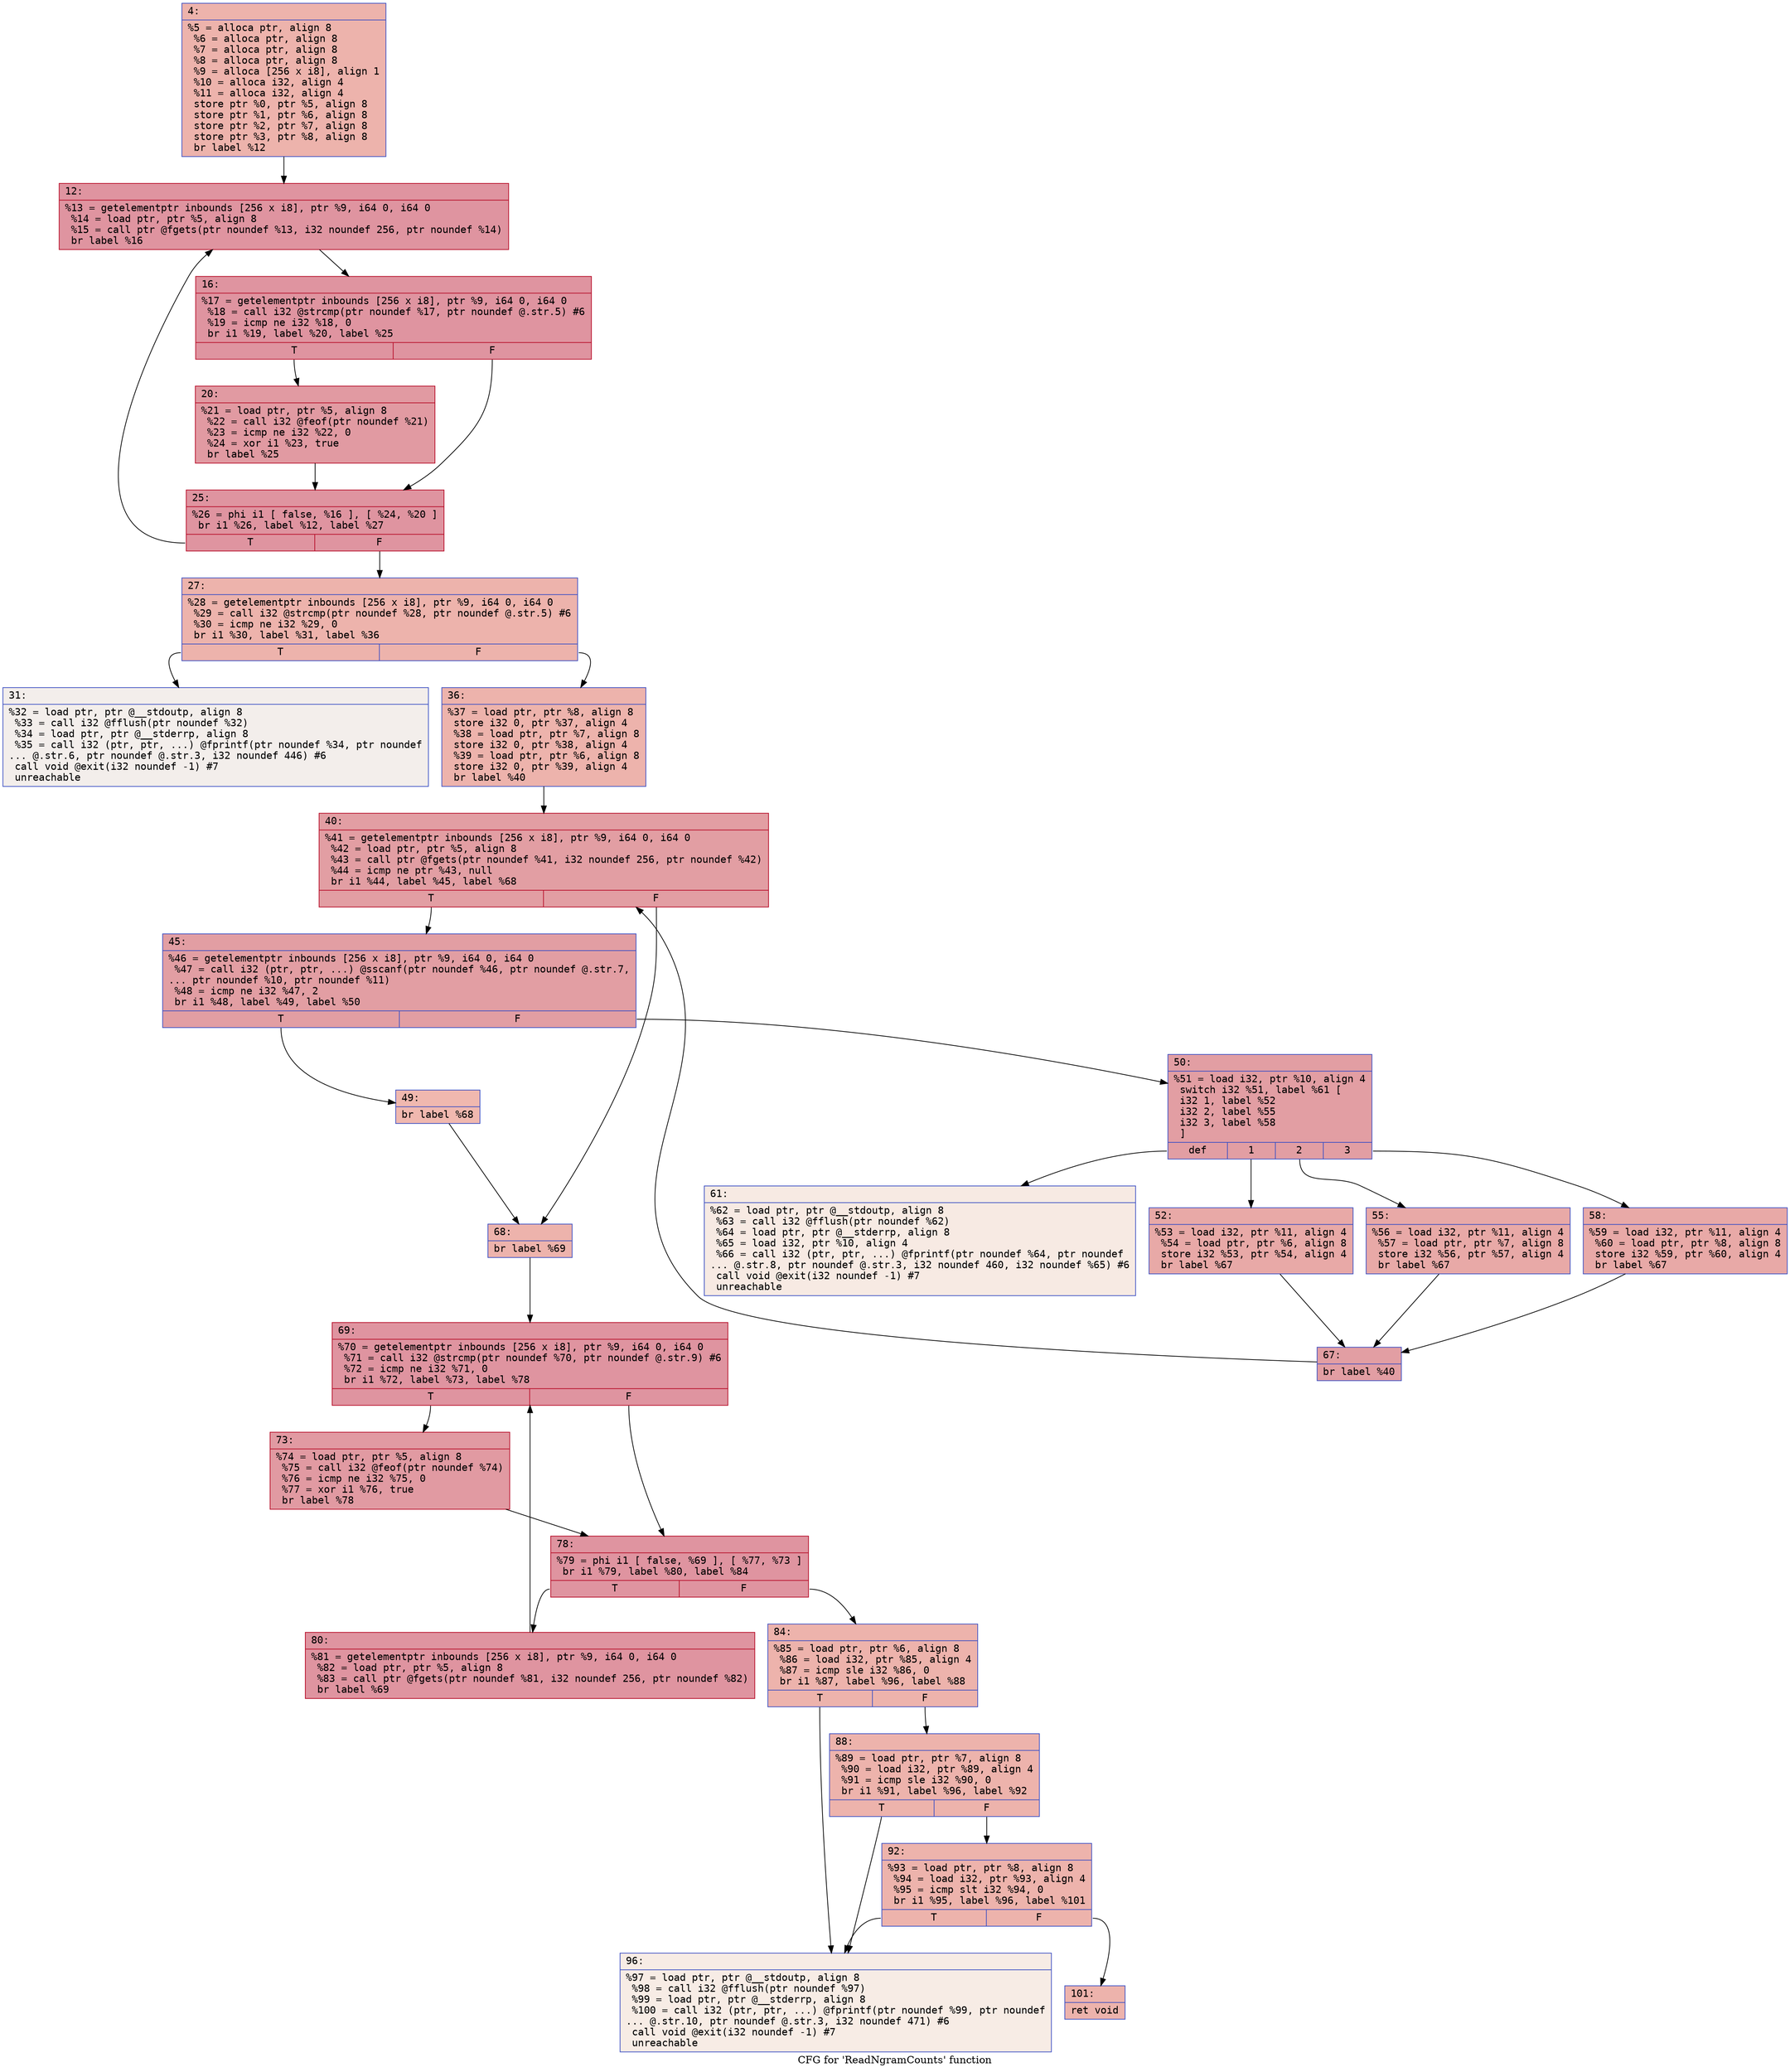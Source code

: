 digraph "CFG for 'ReadNgramCounts' function" {
	label="CFG for 'ReadNgramCounts' function";

	Node0x600001037930 [shape=record,color="#3d50c3ff", style=filled, fillcolor="#d6524470" fontname="Courier",label="{4:\l|  %5 = alloca ptr, align 8\l  %6 = alloca ptr, align 8\l  %7 = alloca ptr, align 8\l  %8 = alloca ptr, align 8\l  %9 = alloca [256 x i8], align 1\l  %10 = alloca i32, align 4\l  %11 = alloca i32, align 4\l  store ptr %0, ptr %5, align 8\l  store ptr %1, ptr %6, align 8\l  store ptr %2, ptr %7, align 8\l  store ptr %3, ptr %8, align 8\l  br label %12\l}"];
	Node0x600001037930 -> Node0x600001037980[tooltip="4 -> 12\nProbability 100.00%" ];
	Node0x600001037980 [shape=record,color="#b70d28ff", style=filled, fillcolor="#b70d2870" fontname="Courier",label="{12:\l|  %13 = getelementptr inbounds [256 x i8], ptr %9, i64 0, i64 0\l  %14 = load ptr, ptr %5, align 8\l  %15 = call ptr @fgets(ptr noundef %13, i32 noundef 256, ptr noundef %14)\l  br label %16\l}"];
	Node0x600001037980 -> Node0x6000010379d0[tooltip="12 -> 16\nProbability 100.00%" ];
	Node0x6000010379d0 [shape=record,color="#b70d28ff", style=filled, fillcolor="#b70d2870" fontname="Courier",label="{16:\l|  %17 = getelementptr inbounds [256 x i8], ptr %9, i64 0, i64 0\l  %18 = call i32 @strcmp(ptr noundef %17, ptr noundef @.str.5) #6\l  %19 = icmp ne i32 %18, 0\l  br i1 %19, label %20, label %25\l|{<s0>T|<s1>F}}"];
	Node0x6000010379d0:s0 -> Node0x600001037a20[tooltip="16 -> 20\nProbability 62.50%" ];
	Node0x6000010379d0:s1 -> Node0x600001037a70[tooltip="16 -> 25\nProbability 37.50%" ];
	Node0x600001037a20 [shape=record,color="#b70d28ff", style=filled, fillcolor="#bb1b2c70" fontname="Courier",label="{20:\l|  %21 = load ptr, ptr %5, align 8\l  %22 = call i32 @feof(ptr noundef %21)\l  %23 = icmp ne i32 %22, 0\l  %24 = xor i1 %23, true\l  br label %25\l}"];
	Node0x600001037a20 -> Node0x600001037a70[tooltip="20 -> 25\nProbability 100.00%" ];
	Node0x600001037a70 [shape=record,color="#b70d28ff", style=filled, fillcolor="#b70d2870" fontname="Courier",label="{25:\l|  %26 = phi i1 [ false, %16 ], [ %24, %20 ]\l  br i1 %26, label %12, label %27\l|{<s0>T|<s1>F}}"];
	Node0x600001037a70:s0 -> Node0x600001037980[tooltip="25 -> 12\nProbability 96.88%" ];
	Node0x600001037a70:s1 -> Node0x600001037ac0[tooltip="25 -> 27\nProbability 3.12%" ];
	Node0x600001037ac0 [shape=record,color="#3d50c3ff", style=filled, fillcolor="#d6524470" fontname="Courier",label="{27:\l|  %28 = getelementptr inbounds [256 x i8], ptr %9, i64 0, i64 0\l  %29 = call i32 @strcmp(ptr noundef %28, ptr noundef @.str.5) #6\l  %30 = icmp ne i32 %29, 0\l  br i1 %30, label %31, label %36\l|{<s0>T|<s1>F}}"];
	Node0x600001037ac0:s0 -> Node0x600001037b10[tooltip="27 -> 31\nProbability 0.00%" ];
	Node0x600001037ac0:s1 -> Node0x600001037b60[tooltip="27 -> 36\nProbability 100.00%" ];
	Node0x600001037b10 [shape=record,color="#3d50c3ff", style=filled, fillcolor="#e5d8d170" fontname="Courier",label="{31:\l|  %32 = load ptr, ptr @__stdoutp, align 8\l  %33 = call i32 @fflush(ptr noundef %32)\l  %34 = load ptr, ptr @__stderrp, align 8\l  %35 = call i32 (ptr, ptr, ...) @fprintf(ptr noundef %34, ptr noundef\l... @.str.6, ptr noundef @.str.3, i32 noundef 446) #6\l  call void @exit(i32 noundef -1) #7\l  unreachable\l}"];
	Node0x600001037b60 [shape=record,color="#3d50c3ff", style=filled, fillcolor="#d6524470" fontname="Courier",label="{36:\l|  %37 = load ptr, ptr %8, align 8\l  store i32 0, ptr %37, align 4\l  %38 = load ptr, ptr %7, align 8\l  store i32 0, ptr %38, align 4\l  %39 = load ptr, ptr %6, align 8\l  store i32 0, ptr %39, align 4\l  br label %40\l}"];
	Node0x600001037b60 -> Node0x600001037bb0[tooltip="36 -> 40\nProbability 100.00%" ];
	Node0x600001037bb0 [shape=record,color="#b70d28ff", style=filled, fillcolor="#be242e70" fontname="Courier",label="{40:\l|  %41 = getelementptr inbounds [256 x i8], ptr %9, i64 0, i64 0\l  %42 = load ptr, ptr %5, align 8\l  %43 = call ptr @fgets(ptr noundef %41, i32 noundef 256, ptr noundef %42)\l  %44 = icmp ne ptr %43, null\l  br i1 %44, label %45, label %68\l|{<s0>T|<s1>F}}"];
	Node0x600001037bb0:s0 -> Node0x600001037c00[tooltip="40 -> 45\nProbability 96.88%" ];
	Node0x600001037bb0:s1 -> Node0x600001037e80[tooltip="40 -> 68\nProbability 3.12%" ];
	Node0x600001037c00 [shape=record,color="#3d50c3ff", style=filled, fillcolor="#be242e70" fontname="Courier",label="{45:\l|  %46 = getelementptr inbounds [256 x i8], ptr %9, i64 0, i64 0\l  %47 = call i32 (ptr, ptr, ...) @sscanf(ptr noundef %46, ptr noundef @.str.7,\l... ptr noundef %10, ptr noundef %11)\l  %48 = icmp ne i32 %47, 2\l  br i1 %48, label %49, label %50\l|{<s0>T|<s1>F}}"];
	Node0x600001037c00:s0 -> Node0x600001037c50[tooltip="45 -> 49\nProbability 3.12%" ];
	Node0x600001037c00:s1 -> Node0x600001037ca0[tooltip="45 -> 50\nProbability 96.88%" ];
	Node0x600001037c50 [shape=record,color="#3d50c3ff", style=filled, fillcolor="#dc5d4a70" fontname="Courier",label="{49:\l|  br label %68\l}"];
	Node0x600001037c50 -> Node0x600001037e80[tooltip="49 -> 68\nProbability 100.00%" ];
	Node0x600001037ca0 [shape=record,color="#3d50c3ff", style=filled, fillcolor="#be242e70" fontname="Courier",label="{50:\l|  %51 = load i32, ptr %10, align 4\l  switch i32 %51, label %61 [\l    i32 1, label %52\l    i32 2, label %55\l    i32 3, label %58\l  ]\l|{<s0>def|<s1>1|<s2>2|<s3>3}}"];
	Node0x600001037ca0:s0 -> Node0x600001037de0[tooltip="50 -> 61\nProbability 0.00%" ];
	Node0x600001037ca0:s1 -> Node0x600001037cf0[tooltip="50 -> 52\nProbability 33.33%" ];
	Node0x600001037ca0:s2 -> Node0x600001037d40[tooltip="50 -> 55\nProbability 33.33%" ];
	Node0x600001037ca0:s3 -> Node0x600001037d90[tooltip="50 -> 58\nProbability 33.33%" ];
	Node0x600001037cf0 [shape=record,color="#3d50c3ff", style=filled, fillcolor="#ca3b3770" fontname="Courier",label="{52:\l|  %53 = load i32, ptr %11, align 4\l  %54 = load ptr, ptr %6, align 8\l  store i32 %53, ptr %54, align 4\l  br label %67\l}"];
	Node0x600001037cf0 -> Node0x600001037e30[tooltip="52 -> 67\nProbability 100.00%" ];
	Node0x600001037d40 [shape=record,color="#3d50c3ff", style=filled, fillcolor="#ca3b3770" fontname="Courier",label="{55:\l|  %56 = load i32, ptr %11, align 4\l  %57 = load ptr, ptr %7, align 8\l  store i32 %56, ptr %57, align 4\l  br label %67\l}"];
	Node0x600001037d40 -> Node0x600001037e30[tooltip="55 -> 67\nProbability 100.00%" ];
	Node0x600001037d90 [shape=record,color="#3d50c3ff", style=filled, fillcolor="#ca3b3770" fontname="Courier",label="{58:\l|  %59 = load i32, ptr %11, align 4\l  %60 = load ptr, ptr %8, align 8\l  store i32 %59, ptr %60, align 4\l  br label %67\l}"];
	Node0x600001037d90 -> Node0x600001037e30[tooltip="58 -> 67\nProbability 100.00%" ];
	Node0x600001037de0 [shape=record,color="#3d50c3ff", style=filled, fillcolor="#eed0c070" fontname="Courier",label="{61:\l|  %62 = load ptr, ptr @__stdoutp, align 8\l  %63 = call i32 @fflush(ptr noundef %62)\l  %64 = load ptr, ptr @__stderrp, align 8\l  %65 = load i32, ptr %10, align 4\l  %66 = call i32 (ptr, ptr, ...) @fprintf(ptr noundef %64, ptr noundef\l... @.str.8, ptr noundef @.str.3, i32 noundef 460, i32 noundef %65) #6\l  call void @exit(i32 noundef -1) #7\l  unreachable\l}"];
	Node0x600001037e30 [shape=record,color="#3d50c3ff", style=filled, fillcolor="#be242e70" fontname="Courier",label="{67:\l|  br label %40\l}"];
	Node0x600001037e30 -> Node0x600001037bb0[tooltip="67 -> 40\nProbability 100.00%" ];
	Node0x600001037e80 [shape=record,color="#3d50c3ff", style=filled, fillcolor="#d6524470" fontname="Courier",label="{68:\l|  br label %69\l}"];
	Node0x600001037e80 -> Node0x600001037ed0[tooltip="68 -> 69\nProbability 100.00%" ];
	Node0x600001037ed0 [shape=record,color="#b70d28ff", style=filled, fillcolor="#b70d2870" fontname="Courier",label="{69:\l|  %70 = getelementptr inbounds [256 x i8], ptr %9, i64 0, i64 0\l  %71 = call i32 @strcmp(ptr noundef %70, ptr noundef @.str.9) #6\l  %72 = icmp ne i32 %71, 0\l  br i1 %72, label %73, label %78\l|{<s0>T|<s1>F}}"];
	Node0x600001037ed0:s0 -> Node0x600001037f20[tooltip="69 -> 73\nProbability 62.50%" ];
	Node0x600001037ed0:s1 -> Node0x600001037f70[tooltip="69 -> 78\nProbability 37.50%" ];
	Node0x600001037f20 [shape=record,color="#b70d28ff", style=filled, fillcolor="#bb1b2c70" fontname="Courier",label="{73:\l|  %74 = load ptr, ptr %5, align 8\l  %75 = call i32 @feof(ptr noundef %74)\l  %76 = icmp ne i32 %75, 0\l  %77 = xor i1 %76, true\l  br label %78\l}"];
	Node0x600001037f20 -> Node0x600001037f70[tooltip="73 -> 78\nProbability 100.00%" ];
	Node0x600001037f70 [shape=record,color="#b70d28ff", style=filled, fillcolor="#b70d2870" fontname="Courier",label="{78:\l|  %79 = phi i1 [ false, %69 ], [ %77, %73 ]\l  br i1 %79, label %80, label %84\l|{<s0>T|<s1>F}}"];
	Node0x600001037f70:s0 -> Node0x600001030000[tooltip="78 -> 80\nProbability 96.88%" ];
	Node0x600001037f70:s1 -> Node0x600001030050[tooltip="78 -> 84\nProbability 3.12%" ];
	Node0x600001030000 [shape=record,color="#b70d28ff", style=filled, fillcolor="#b70d2870" fontname="Courier",label="{80:\l|  %81 = getelementptr inbounds [256 x i8], ptr %9, i64 0, i64 0\l  %82 = load ptr, ptr %5, align 8\l  %83 = call ptr @fgets(ptr noundef %81, i32 noundef 256, ptr noundef %82)\l  br label %69\l}"];
	Node0x600001030000 -> Node0x600001037ed0[tooltip="80 -> 69\nProbability 100.00%" ];
	Node0x600001030050 [shape=record,color="#3d50c3ff", style=filled, fillcolor="#d6524470" fontname="Courier",label="{84:\l|  %85 = load ptr, ptr %6, align 8\l  %86 = load i32, ptr %85, align 4\l  %87 = icmp sle i32 %86, 0\l  br i1 %87, label %96, label %88\l|{<s0>T|<s1>F}}"];
	Node0x600001030050:s0 -> Node0x600001030140[tooltip="84 -> 96\nProbability 0.00%" ];
	Node0x600001030050:s1 -> Node0x6000010300a0[tooltip="84 -> 88\nProbability 100.00%" ];
	Node0x6000010300a0 [shape=record,color="#3d50c3ff", style=filled, fillcolor="#d6524470" fontname="Courier",label="{88:\l|  %89 = load ptr, ptr %7, align 8\l  %90 = load i32, ptr %89, align 4\l  %91 = icmp sle i32 %90, 0\l  br i1 %91, label %96, label %92\l|{<s0>T|<s1>F}}"];
	Node0x6000010300a0:s0 -> Node0x600001030140[tooltip="88 -> 96\nProbability 0.00%" ];
	Node0x6000010300a0:s1 -> Node0x6000010300f0[tooltip="88 -> 92\nProbability 100.00%" ];
	Node0x6000010300f0 [shape=record,color="#3d50c3ff", style=filled, fillcolor="#d6524470" fontname="Courier",label="{92:\l|  %93 = load ptr, ptr %8, align 8\l  %94 = load i32, ptr %93, align 4\l  %95 = icmp slt i32 %94, 0\l  br i1 %95, label %96, label %101\l|{<s0>T|<s1>F}}"];
	Node0x6000010300f0:s0 -> Node0x600001030140[tooltip="92 -> 96\nProbability 0.00%" ];
	Node0x6000010300f0:s1 -> Node0x600001030190[tooltip="92 -> 101\nProbability 100.00%" ];
	Node0x600001030140 [shape=record,color="#3d50c3ff", style=filled, fillcolor="#ecd3c570" fontname="Courier",label="{96:\l|  %97 = load ptr, ptr @__stdoutp, align 8\l  %98 = call i32 @fflush(ptr noundef %97)\l  %99 = load ptr, ptr @__stderrp, align 8\l  %100 = call i32 (ptr, ptr, ...) @fprintf(ptr noundef %99, ptr noundef\l... @.str.10, ptr noundef @.str.3, i32 noundef 471) #6\l  call void @exit(i32 noundef -1) #7\l  unreachable\l}"];
	Node0x600001030190 [shape=record,color="#3d50c3ff", style=filled, fillcolor="#d6524470" fontname="Courier",label="{101:\l|  ret void\l}"];
}
